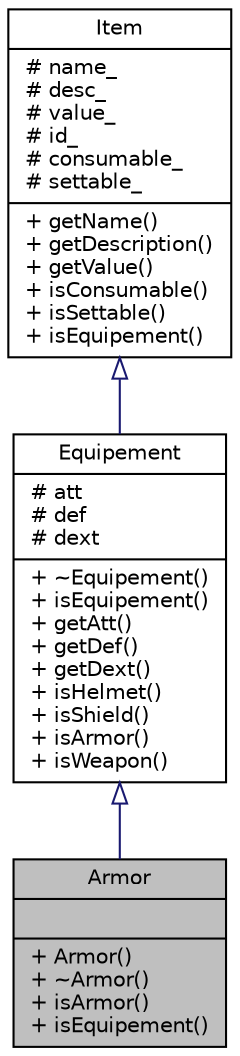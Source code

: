digraph "Armor"
{
  edge [fontname="Helvetica",fontsize="10",labelfontname="Helvetica",labelfontsize="10"];
  node [fontname="Helvetica",fontsize="10",shape=record];
  Node1 [label="{Armor\n||+ Armor()\l+ ~Armor()\l+ isArmor()\l+ isEquipement()\l}",height=0.2,width=0.4,color="black", fillcolor="grey75", style="filled" fontcolor="black"];
  Node2 -> Node1 [dir="back",color="midnightblue",fontsize="10",style="solid",arrowtail="onormal",fontname="Helvetica"];
  Node2 [label="{Equipement\n|# att\l# def\l# dext\l|+ ~Equipement()\l+ isEquipement()\l+ getAtt()\l+ getDef()\l+ getDext()\l+ isHelmet()\l+ isShield()\l+ isArmor()\l+ isWeapon()\l}",height=0.2,width=0.4,color="black", fillcolor="white", style="filled",URL="$classEquipement.html"];
  Node3 -> Node2 [dir="back",color="midnightblue",fontsize="10",style="solid",arrowtail="onormal",fontname="Helvetica"];
  Node3 [label="{Item\n|# name_\l# desc_\l# value_\l# id_\l# consumable_\l# settable_\l|+ getName()\l+ getDescription()\l+ getValue()\l+ isConsumable()\l+ isSettable()\l+ isEquipement()\l}",height=0.2,width=0.4,color="black", fillcolor="white", style="filled",URL="$classItem.html"];
}
